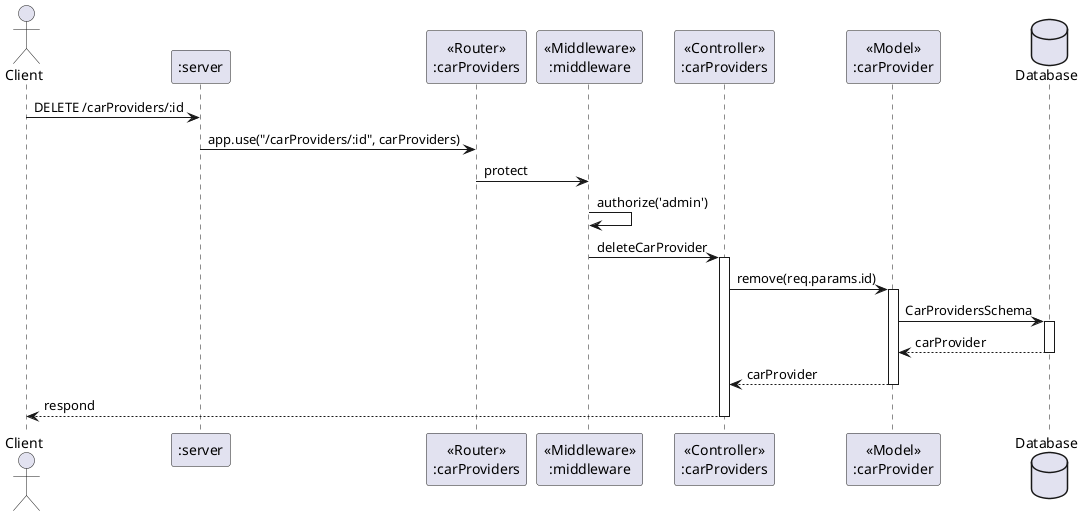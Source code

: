 @startuml DELETE /carProviders/:id
actor       Client       as client
participant ":server" as server 
participant "<<Router>>\n:carProviders" as carProviders_router
participant "<<Middleware>>\n:middleware" as middleware 
participant "<<Controller>>\n:carProviders" as carProviders_con 
participant "<<Model>>\n:carProvider" as carProviders_model 
database Database as db

client -> server : DELETE /carProviders/:id

server -> carProviders_router : app.use("/carProviders/:id", carProviders)
carProviders_router -> middleware : protect 
middleware -> middleware : authorize('admin')
middleware -> carProviders_con : deleteCarProvider
activate carProviders_con
    carProviders_con -> carProviders_model : remove(req.params.id)
    activate carProviders_model
    carProviders_model -> db : CarProvidersSchema
        activate db
        db --> carProviders_model : carProvider
        deactivate db
    carProviders_model --> carProviders_con : carProvider
    deactivate carProviders_model

carProviders_con --> client :respond
deactivate carProviders_con

@enduml